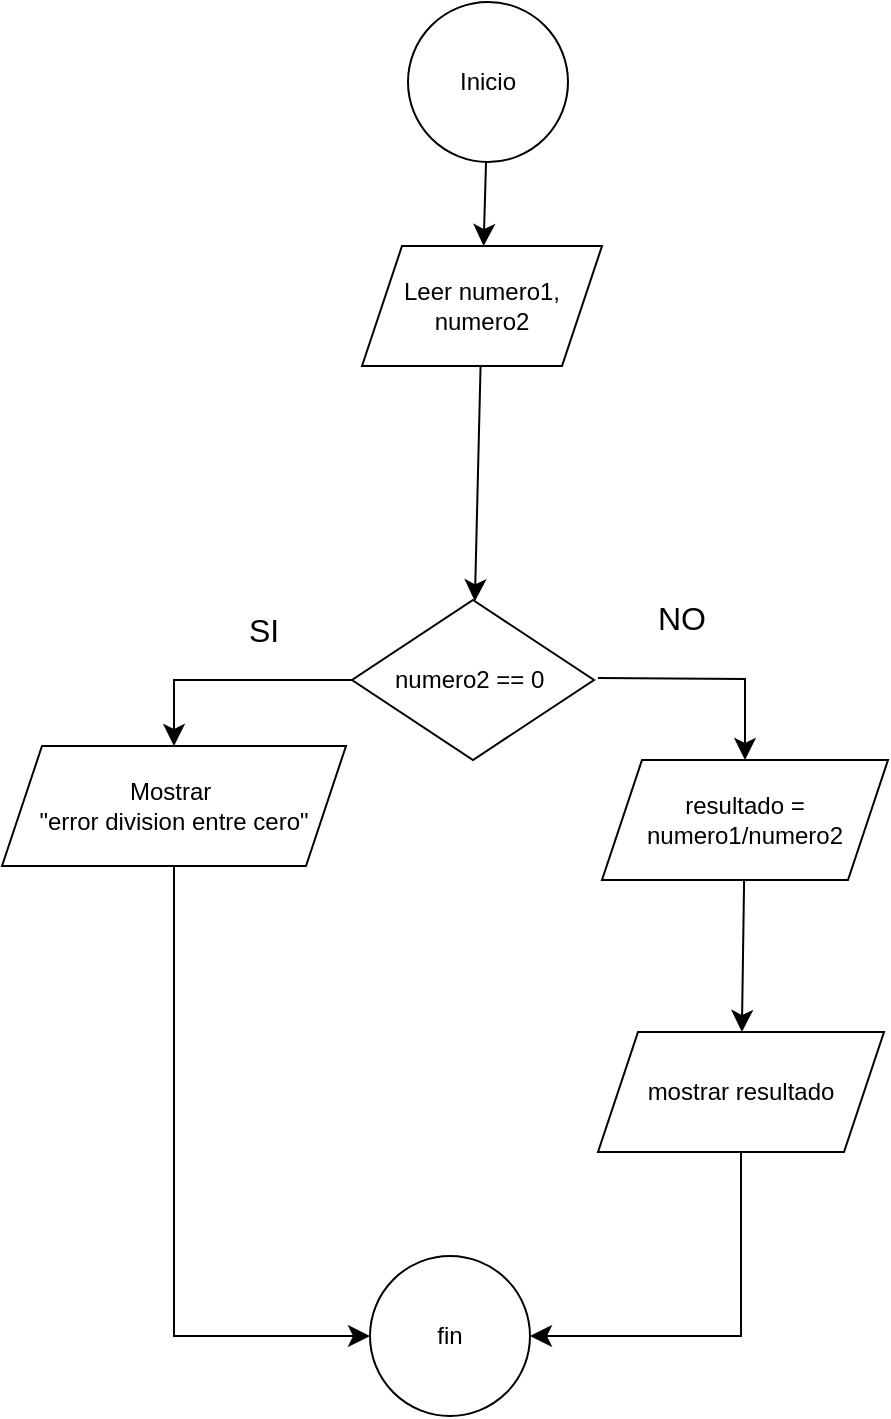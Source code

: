 <mxfile version="24.7.16">
  <diagram name="Page-1" id="x2M24qX4NptSgSssTpAb">
    <mxGraphModel dx="1434" dy="428" grid="0" gridSize="10" guides="1" tooltips="1" connect="1" arrows="1" fold="1" page="0" pageScale="1" pageWidth="827" pageHeight="1169" math="0" shadow="0">
      <root>
        <mxCell id="0" />
        <mxCell id="1" parent="0" />
        <mxCell id="SzUF8fcwHkSjXErmm0Mm-3" value="" style="edgeStyle=none;curved=1;rounded=0;orthogonalLoop=1;jettySize=auto;html=1;fontSize=12;startSize=8;endSize=8;" edge="1" parent="1" source="SzUF8fcwHkSjXErmm0Mm-1" target="SzUF8fcwHkSjXErmm0Mm-2">
          <mxGeometry relative="1" as="geometry" />
        </mxCell>
        <mxCell id="SzUF8fcwHkSjXErmm0Mm-1" value="Inicio" style="ellipse;whiteSpace=wrap;html=1;aspect=fixed;" vertex="1" parent="1">
          <mxGeometry x="160" y="160" width="80" height="80" as="geometry" />
        </mxCell>
        <mxCell id="SzUF8fcwHkSjXErmm0Mm-5" value="" style="edgeStyle=none;curved=1;rounded=0;orthogonalLoop=1;jettySize=auto;html=1;fontSize=12;startSize=8;endSize=8;" edge="1" parent="1" source="SzUF8fcwHkSjXErmm0Mm-2" target="SzUF8fcwHkSjXErmm0Mm-4">
          <mxGeometry relative="1" as="geometry" />
        </mxCell>
        <mxCell id="SzUF8fcwHkSjXErmm0Mm-2" value="Leer numero1, numero2" style="shape=parallelogram;perimeter=parallelogramPerimeter;whiteSpace=wrap;html=1;fixedSize=1;" vertex="1" parent="1">
          <mxGeometry x="137" y="282" width="120" height="60" as="geometry" />
        </mxCell>
        <mxCell id="SzUF8fcwHkSjXErmm0Mm-11" style="edgeStyle=orthogonalEdgeStyle;rounded=0;orthogonalLoop=1;jettySize=auto;html=1;exitX=0;exitY=0.5;exitDx=0;exitDy=0;entryX=0.5;entryY=0;entryDx=0;entryDy=0;fontSize=12;startSize=8;endSize=8;" edge="1" parent="1" source="SzUF8fcwHkSjXErmm0Mm-4" target="SzUF8fcwHkSjXErmm0Mm-10">
          <mxGeometry relative="1" as="geometry" />
        </mxCell>
        <mxCell id="SzUF8fcwHkSjXErmm0Mm-4" value="numero2 == 0&amp;nbsp;" style="rhombus;whiteSpace=wrap;html=1;" vertex="1" parent="1">
          <mxGeometry x="132" y="459" width="121" height="80" as="geometry" />
        </mxCell>
        <mxCell id="SzUF8fcwHkSjXErmm0Mm-6" value="NO" style="text;html=1;align=center;verticalAlign=middle;whiteSpace=wrap;rounded=0;fontSize=16;" vertex="1" parent="1">
          <mxGeometry x="267" y="453" width="60" height="30" as="geometry" />
        </mxCell>
        <mxCell id="SzUF8fcwHkSjXErmm0Mm-7" value="SI" style="text;html=1;align=center;verticalAlign=middle;whiteSpace=wrap;rounded=0;fontSize=16;" vertex="1" parent="1">
          <mxGeometry x="58" y="459" width="60" height="30" as="geometry" />
        </mxCell>
        <mxCell id="SzUF8fcwHkSjXErmm0Mm-19" style="edgeStyle=orthogonalEdgeStyle;rounded=0;orthogonalLoop=1;jettySize=auto;html=1;fontSize=12;startSize=8;endSize=8;exitX=0.5;exitY=1;exitDx=0;exitDy=0;" edge="1" parent="1" source="SzUF8fcwHkSjXErmm0Mm-10" target="SzUF8fcwHkSjXErmm0Mm-17">
          <mxGeometry relative="1" as="geometry">
            <Array as="points">
              <mxPoint x="43" y="827" />
            </Array>
          </mxGeometry>
        </mxCell>
        <mxCell id="SzUF8fcwHkSjXErmm0Mm-10" value="Mostrar&amp;nbsp;&lt;div&gt;&quot;error division entre cero&quot;&lt;/div&gt;" style="shape=parallelogram;perimeter=parallelogramPerimeter;whiteSpace=wrap;html=1;fixedSize=1;" vertex="1" parent="1">
          <mxGeometry x="-43" y="532" width="172" height="60" as="geometry" />
        </mxCell>
        <mxCell id="SzUF8fcwHkSjXErmm0Mm-16" style="edgeStyle=none;curved=1;rounded=0;orthogonalLoop=1;jettySize=auto;html=1;fontSize=12;startSize=8;endSize=8;" edge="1" parent="1" source="SzUF8fcwHkSjXErmm0Mm-12" target="SzUF8fcwHkSjXErmm0Mm-14">
          <mxGeometry relative="1" as="geometry" />
        </mxCell>
        <mxCell id="SzUF8fcwHkSjXErmm0Mm-12" value="resultado = numero1/numero2" style="shape=parallelogram;perimeter=parallelogramPerimeter;whiteSpace=wrap;html=1;fixedSize=1;" vertex="1" parent="1">
          <mxGeometry x="257" y="539" width="143" height="60" as="geometry" />
        </mxCell>
        <mxCell id="SzUF8fcwHkSjXErmm0Mm-13" style="edgeStyle=orthogonalEdgeStyle;rounded=0;orthogonalLoop=1;jettySize=auto;html=1;entryX=0.5;entryY=0;entryDx=0;entryDy=0;fontSize=12;startSize=8;endSize=8;" edge="1" parent="1" target="SzUF8fcwHkSjXErmm0Mm-12">
          <mxGeometry relative="1" as="geometry">
            <mxPoint x="255" y="498" as="sourcePoint" />
            <mxPoint x="272" y="509" as="targetPoint" />
          </mxGeometry>
        </mxCell>
        <mxCell id="SzUF8fcwHkSjXErmm0Mm-18" style="edgeStyle=orthogonalEdgeStyle;rounded=0;orthogonalLoop=1;jettySize=auto;html=1;entryX=1;entryY=0.5;entryDx=0;entryDy=0;fontSize=12;startSize=8;endSize=8;exitX=0.5;exitY=1;exitDx=0;exitDy=0;" edge="1" parent="1" source="SzUF8fcwHkSjXErmm0Mm-14" target="SzUF8fcwHkSjXErmm0Mm-17">
          <mxGeometry relative="1" as="geometry" />
        </mxCell>
        <mxCell id="SzUF8fcwHkSjXErmm0Mm-14" value="mostrar resultado" style="shape=parallelogram;perimeter=parallelogramPerimeter;whiteSpace=wrap;html=1;fixedSize=1;" vertex="1" parent="1">
          <mxGeometry x="255" y="675" width="143" height="60" as="geometry" />
        </mxCell>
        <mxCell id="SzUF8fcwHkSjXErmm0Mm-17" value="fin" style="ellipse;whiteSpace=wrap;html=1;aspect=fixed;" vertex="1" parent="1">
          <mxGeometry x="141" y="787" width="80" height="80" as="geometry" />
        </mxCell>
      </root>
    </mxGraphModel>
  </diagram>
</mxfile>
